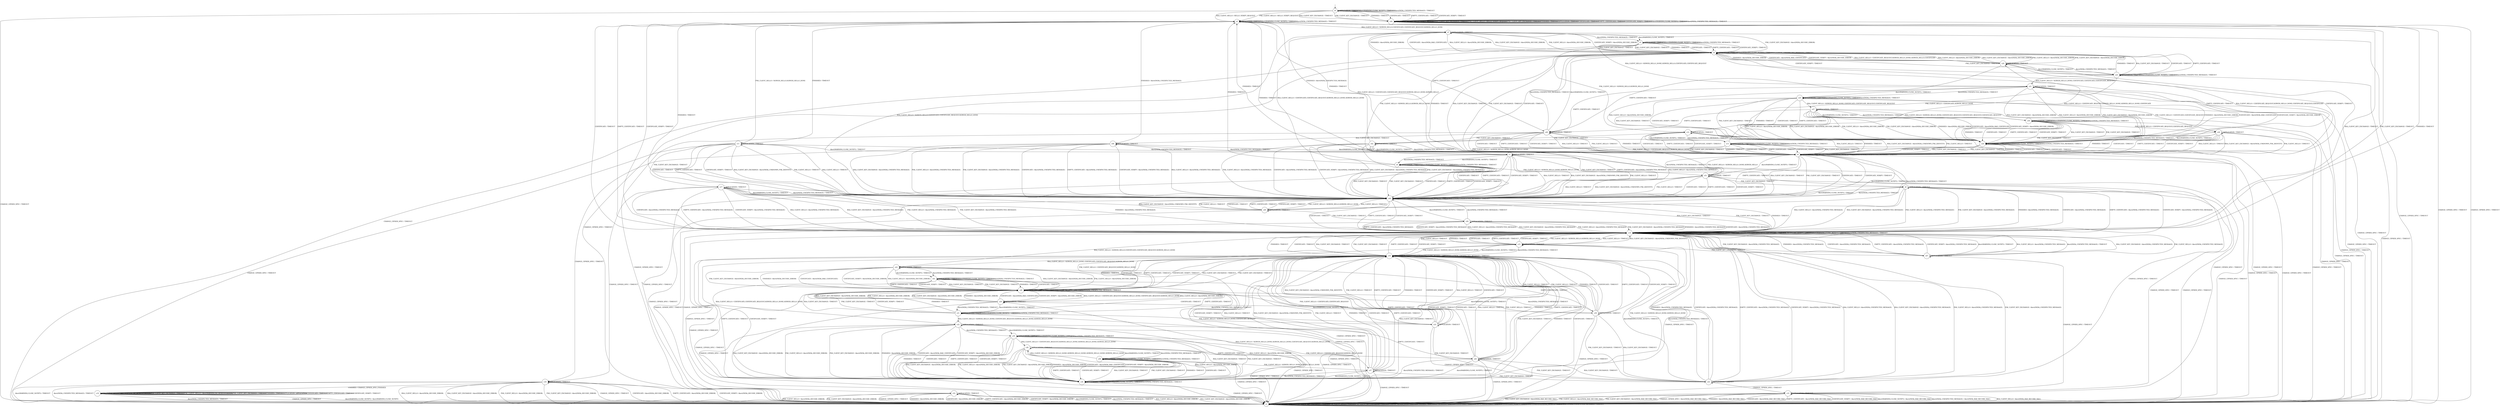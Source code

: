 digraph g {
__start0 [label="" shape="none"];

	s0 [shape="circle" label="s0"];
	s1 [shape="circle" label="s1"];
	s2 [shape="circle" label="s2"];
	s3 [shape="circle" label="s3"];
	s4 [shape="circle" label="s4"];
	s5 [shape="circle" label="s5"];
	s6 [shape="circle" label="s6"];
	s7 [shape="circle" label="s7"];
	s8 [shape="circle" label="s8"];
	s9 [shape="circle" label="s9"];
	s10 [shape="circle" label="s10"];
	s11 [shape="circle" label="s11"];
	s12 [shape="circle" label="s12"];
	s13 [shape="circle" label="s13"];
	s14 [shape="circle" label="s14"];
	s15 [shape="circle" label="s15"];
	s16 [shape="circle" label="s16"];
	s17 [shape="circle" label="s17"];
	s18 [shape="circle" label="s18"];
	s19 [shape="circle" label="s19"];
	s20 [shape="circle" label="s20"];
	s21 [shape="circle" label="s21"];
	s22 [shape="circle" label="s22"];
	s23 [shape="circle" label="s23"];
	s24 [shape="circle" label="s24"];
	s25 [shape="circle" label="s25"];
	s26 [shape="circle" label="s26"];
	s27 [shape="circle" label="s27"];
	s28 [shape="circle" label="s28"];
	s29 [shape="circle" label="s29"];
	s30 [shape="circle" label="s30"];
	s31 [shape="circle" label="s31"];
	s32 [shape="circle" label="s32"];
	s33 [shape="circle" label="s33"];
	s34 [shape="circle" label="s34"];
	s35 [shape="circle" label="s35"];
	s36 [shape="circle" label="s36"];
	s37 [shape="circle" label="s37"];
	s38 [shape="circle" label="s38"];
	s39 [shape="circle" label="s39"];
	s40 [shape="circle" label="s40"];
	s41 [shape="circle" label="s41"];
	s42 [shape="circle" label="s42"];
	s43 [shape="circle" label="s43"];
	s44 [shape="circle" label="s44"];
	s45 [shape="circle" label="s45"];
	s46 [shape="circle" label="s46"];
	s47 [shape="circle" label="s47"];
	s48 [shape="circle" label="s48"];
	s49 [shape="circle" label="s49"];
	s50 [shape="circle" label="s50"];
	s51 [shape="circle" label="s51"];
	s52 [shape="circle" label="s52"];
	s0 -> s2 [label="RSA_CLIENT_HELLO / HELLO_VERIFY_REQUEST"];
	s0 -> s44 [label="RSA_CLIENT_KEY_EXCHANGE / TIMEOUT"];
	s0 -> s2 [label="PSK_CLIENT_HELLO / HELLO_VERIFY_REQUEST"];
	s0 -> s44 [label="PSK_CLIENT_KEY_EXCHANGE / TIMEOUT"];
	s0 -> s1 [label="CHANGE_CIPHER_SPEC / TIMEOUT"];
	s0 -> s44 [label="FINISHED / TIMEOUT"];
	s0 -> s0 [label="APPLICATION / TIMEOUT"];
	s0 -> s44 [label="CERTIFICATE / TIMEOUT"];
	s0 -> s44 [label="EMPTY_CERTIFICATE / TIMEOUT"];
	s0 -> s44 [label="CERTIFICATE_VERIFY / TIMEOUT"];
	s0 -> s0 [label="Alert(WARNING,CLOSE_NOTIFY) / TIMEOUT"];
	s0 -> s0 [label="Alert(FATAL,UNEXPECTED_MESSAGE) / TIMEOUT"];
	s1 -> s1 [label="RSA_CLIENT_HELLO / TIMEOUT"];
	s1 -> s1 [label="RSA_CLIENT_KEY_EXCHANGE / TIMEOUT"];
	s1 -> s1 [label="PSK_CLIENT_HELLO / TIMEOUT"];
	s1 -> s1 [label="PSK_CLIENT_KEY_EXCHANGE / TIMEOUT"];
	s1 -> s1 [label="CHANGE_CIPHER_SPEC / TIMEOUT"];
	s1 -> s1 [label="FINISHED / TIMEOUT"];
	s1 -> s1 [label="APPLICATION / TIMEOUT"];
	s1 -> s1 [label="CERTIFICATE / TIMEOUT"];
	s1 -> s1 [label="EMPTY_CERTIFICATE / TIMEOUT"];
	s1 -> s1 [label="CERTIFICATE_VERIFY / TIMEOUT"];
	s1 -> s1 [label="Alert(WARNING,CLOSE_NOTIFY) / TIMEOUT"];
	s1 -> s1 [label="Alert(FATAL,UNEXPECTED_MESSAGE) / TIMEOUT"];
	s2 -> s3 [label="RSA_CLIENT_HELLO / SERVER_HELLO,CERTIFICATE,CERTIFICATE_REQUEST,SERVER_HELLO_DONE"];
	s2 -> s14 [label="RSA_CLIENT_KEY_EXCHANGE / TIMEOUT"];
	s2 -> s11 [label="PSK_CLIENT_HELLO / SERVER_HELLO,SERVER_HELLO_DONE"];
	s2 -> s14 [label="PSK_CLIENT_KEY_EXCHANGE / TIMEOUT"];
	s2 -> s1 [label="CHANGE_CIPHER_SPEC / TIMEOUT"];
	s2 -> s14 [label="FINISHED / TIMEOUT"];
	s2 -> s2 [label="APPLICATION / TIMEOUT"];
	s2 -> s14 [label="CERTIFICATE / TIMEOUT"];
	s2 -> s14 [label="EMPTY_CERTIFICATE / TIMEOUT"];
	s2 -> s14 [label="CERTIFICATE_VERIFY / TIMEOUT"];
	s2 -> s2 [label="Alert(WARNING,CLOSE_NOTIFY) / TIMEOUT"];
	s2 -> s2 [label="Alert(FATAL,UNEXPECTED_MESSAGE) / TIMEOUT"];
	s3 -> s4 [label="RSA_CLIENT_HELLO / Alert(FATAL,DECODE_ERROR)"];
	s3 -> s4 [label="RSA_CLIENT_KEY_EXCHANGE / Alert(FATAL,DECODE_ERROR)"];
	s3 -> s4 [label="PSK_CLIENT_HELLO / Alert(FATAL,DECODE_ERROR)"];
	s3 -> s4 [label="PSK_CLIENT_KEY_EXCHANGE / Alert(FATAL,DECODE_ERROR)"];
	s3 -> s1 [label="CHANGE_CIPHER_SPEC / TIMEOUT"];
	s3 -> s4 [label="FINISHED / Alert(FATAL,DECODE_ERROR)"];
	s3 -> s3 [label="APPLICATION / TIMEOUT"];
	s3 -> s4 [label="CERTIFICATE / Alert(FATAL,BAD_CERTIFICATE)"];
	s3 -> s40 [label="EMPTY_CERTIFICATE / TIMEOUT"];
	s3 -> s4 [label="CERTIFICATE_VERIFY / Alert(FATAL,DECODE_ERROR)"];
	s3 -> s5 [label="Alert(WARNING,CLOSE_NOTIFY) / TIMEOUT"];
	s3 -> s5 [label="Alert(FATAL,UNEXPECTED_MESSAGE) / TIMEOUT"];
	s4 -> s20 [label="RSA_CLIENT_HELLO / CERTIFICATE_REQUEST,SERVER_HELLO_DONE,SERVER_HELLO,CERTIFICATE"];
	s4 -> s6 [label="RSA_CLIENT_KEY_EXCHANGE / TIMEOUT"];
	s4 -> s7 [label="PSK_CLIENT_HELLO / SERVER_HELLO,SERVER_HELLO_DONE"];
	s4 -> s6 [label="PSK_CLIENT_KEY_EXCHANGE / TIMEOUT"];
	s4 -> s1 [label="CHANGE_CIPHER_SPEC / TIMEOUT"];
	s4 -> s6 [label="FINISHED / TIMEOUT"];
	s4 -> s4 [label="APPLICATION / TIMEOUT"];
	s4 -> s6 [label="CERTIFICATE / TIMEOUT"];
	s4 -> s6 [label="EMPTY_CERTIFICATE / TIMEOUT"];
	s4 -> s6 [label="CERTIFICATE_VERIFY / TIMEOUT"];
	s4 -> s4 [label="Alert(WARNING,CLOSE_NOTIFY) / TIMEOUT"];
	s4 -> s4 [label="Alert(FATAL,UNEXPECTED_MESSAGE) / TIMEOUT"];
	s5 -> s21 [label="RSA_CLIENT_HELLO / SERVER_HELLO_DONE,SERVER_HELLO,CERTIFICATE,CERTIFICATE_REQUEST"];
	s5 -> s4 [label="RSA_CLIENT_KEY_EXCHANGE / TIMEOUT"];
	s5 -> s12 [label="PSK_CLIENT_HELLO / SERVER_HELLO,SERVER_HELLO_DONE"];
	s5 -> s4 [label="PSK_CLIENT_KEY_EXCHANGE / TIMEOUT"];
	s5 -> s1 [label="CHANGE_CIPHER_SPEC / TIMEOUT"];
	s5 -> s4 [label="FINISHED / TIMEOUT"];
	s5 -> s5 [label="APPLICATION / TIMEOUT"];
	s5 -> s4 [label="CERTIFICATE / TIMEOUT"];
	s5 -> s4 [label="EMPTY_CERTIFICATE / TIMEOUT"];
	s5 -> s4 [label="CERTIFICATE_VERIFY / TIMEOUT"];
	s5 -> s5 [label="Alert(WARNING,CLOSE_NOTIFY) / TIMEOUT"];
	s5 -> s5 [label="Alert(FATAL,UNEXPECTED_MESSAGE) / TIMEOUT"];
	s6 -> s3 [label="RSA_CLIENT_HELLO / CERTIFICATE,CERTIFICATE_REQUEST,SERVER_HELLO_DONE,SERVER_HELLO"];
	s6 -> s48 [label="RSA_CLIENT_KEY_EXCHANGE / TIMEOUT"];
	s6 -> s51 [label="PSK_CLIENT_HELLO / SERVER_HELLO_DONE,SERVER_HELLO"];
	s6 -> s48 [label="PSK_CLIENT_KEY_EXCHANGE / TIMEOUT"];
	s6 -> s1 [label="CHANGE_CIPHER_SPEC / TIMEOUT"];
	s6 -> s2 [label="FINISHED / TIMEOUT"];
	s6 -> s6 [label="APPLICATION / TIMEOUT"];
	s6 -> s48 [label="CERTIFICATE / TIMEOUT"];
	s6 -> s48 [label="EMPTY_CERTIFICATE / TIMEOUT"];
	s6 -> s48 [label="CERTIFICATE_VERIFY / TIMEOUT"];
	s6 -> s6 [label="Alert(WARNING,CLOSE_NOTIFY) / TIMEOUT"];
	s6 -> s6 [label="Alert(FATAL,UNEXPECTED_MESSAGE) / TIMEOUT"];
	s7 -> s48 [label="RSA_CLIENT_HELLO / TIMEOUT"];
	s7 -> s48 [label="RSA_CLIENT_KEY_EXCHANGE / Alert(FATAL,UNKNOWN_PSK_IDENTITY)"];
	s7 -> s48 [label="PSK_CLIENT_HELLO / TIMEOUT"];
	s7 -> s8 [label="PSK_CLIENT_KEY_EXCHANGE / TIMEOUT"];
	s7 -> s1 [label="CHANGE_CIPHER_SPEC / TIMEOUT"];
	s7 -> s2 [label="FINISHED / TIMEOUT"];
	s7 -> s7 [label="APPLICATION / TIMEOUT"];
	s7 -> s48 [label="CERTIFICATE / TIMEOUT"];
	s7 -> s48 [label="EMPTY_CERTIFICATE / TIMEOUT"];
	s7 -> s48 [label="CERTIFICATE_VERIFY / TIMEOUT"];
	s7 -> s9 [label="Alert(WARNING,CLOSE_NOTIFY) / TIMEOUT"];
	s7 -> s9 [label="Alert(FATAL,UNEXPECTED_MESSAGE) / TIMEOUT"];
	s8 -> s14 [label="RSA_CLIENT_HELLO / Alert(FATAL,UNEXPECTED_MESSAGE)"];
	s8 -> s14 [label="RSA_CLIENT_KEY_EXCHANGE / Alert(FATAL,UNEXPECTED_MESSAGE)"];
	s8 -> s14 [label="PSK_CLIENT_HELLO / Alert(FATAL,UNEXPECTED_MESSAGE)"];
	s8 -> s14 [label="PSK_CLIENT_KEY_EXCHANGE / Alert(FATAL,UNEXPECTED_MESSAGE)"];
	s8 -> s10 [label="CHANGE_CIPHER_SPEC / TIMEOUT"];
	s8 -> s14 [label="FINISHED / Alert(FATAL,UNEXPECTED_MESSAGE)"];
	s8 -> s8 [label="APPLICATION / TIMEOUT"];
	s8 -> s14 [label="CERTIFICATE / Alert(FATAL,UNEXPECTED_MESSAGE)"];
	s8 -> s14 [label="EMPTY_CERTIFICATE / Alert(FATAL,UNEXPECTED_MESSAGE)"];
	s8 -> s14 [label="CERTIFICATE_VERIFY / Alert(FATAL,UNEXPECTED_MESSAGE)"];
	s8 -> s48 [label="Alert(WARNING,CLOSE_NOTIFY) / TIMEOUT"];
	s8 -> s48 [label="Alert(FATAL,UNEXPECTED_MESSAGE) / TIMEOUT"];
	s9 -> s3 [label="RSA_CLIENT_HELLO / CERTIFICATE,CERTIFICATE_REQUEST,SERVER_HELLO_DONE,SERVER_HELLO_DONE"];
	s9 -> s48 [label="RSA_CLIENT_KEY_EXCHANGE / TIMEOUT"];
	s9 -> s51 [label="PSK_CLIENT_HELLO / SERVER_HELLO_DONE,SERVER_HELLO_DONE"];
	s9 -> s48 [label="PSK_CLIENT_KEY_EXCHANGE / TIMEOUT"];
	s9 -> s1 [label="CHANGE_CIPHER_SPEC / TIMEOUT"];
	s9 -> s2 [label="FINISHED / TIMEOUT"];
	s9 -> s9 [label="APPLICATION / TIMEOUT"];
	s9 -> s48 [label="CERTIFICATE / TIMEOUT"];
	s9 -> s48 [label="EMPTY_CERTIFICATE / TIMEOUT"];
	s9 -> s48 [label="CERTIFICATE_VERIFY / TIMEOUT"];
	s9 -> s9 [label="Alert(WARNING,CLOSE_NOTIFY) / TIMEOUT"];
	s9 -> s9 [label="Alert(FATAL,UNEXPECTED_MESSAGE) / TIMEOUT"];
	s10 -> s1 [label="RSA_CLIENT_HELLO / Alert(FATAL,BAD_RECORD_MAC)"];
	s10 -> s1 [label="RSA_CLIENT_KEY_EXCHANGE / Alert(FATAL,BAD_RECORD_MAC)"];
	s10 -> s1 [label="PSK_CLIENT_HELLO / Alert(FATAL,BAD_RECORD_MAC)"];
	s10 -> s1 [label="PSK_CLIENT_KEY_EXCHANGE / Alert(FATAL,BAD_RECORD_MAC)"];
	s10 -> s1 [label="CHANGE_CIPHER_SPEC / Alert(FATAL,BAD_RECORD_MAC)"];
	s10 -> s1 [label="FINISHED / Alert(FATAL,BAD_RECORD_MAC)"];
	s10 -> s10 [label="APPLICATION / TIMEOUT"];
	s10 -> s1 [label="CERTIFICATE / Alert(FATAL,BAD_RECORD_MAC)"];
	s10 -> s1 [label="EMPTY_CERTIFICATE / Alert(FATAL,BAD_RECORD_MAC)"];
	s10 -> s1 [label="CERTIFICATE_VERIFY / Alert(FATAL,BAD_RECORD_MAC)"];
	s10 -> s1 [label="Alert(WARNING,CLOSE_NOTIFY) / Alert(FATAL,BAD_RECORD_MAC)"];
	s10 -> s1 [label="Alert(FATAL,UNEXPECTED_MESSAGE) / Alert(FATAL,BAD_RECORD_MAC)"];
	s11 -> s48 [label="RSA_CLIENT_HELLO / TIMEOUT"];
	s11 -> s48 [label="RSA_CLIENT_KEY_EXCHANGE / Alert(FATAL,UNKNOWN_PSK_IDENTITY)"];
	s11 -> s48 [label="PSK_CLIENT_HELLO / TIMEOUT"];
	s11 -> s17 [label="PSK_CLIENT_KEY_EXCHANGE / TIMEOUT"];
	s11 -> s1 [label="CHANGE_CIPHER_SPEC / TIMEOUT"];
	s11 -> s2 [label="FINISHED / TIMEOUT"];
	s11 -> s11 [label="APPLICATION / TIMEOUT"];
	s11 -> s48 [label="CERTIFICATE / TIMEOUT"];
	s11 -> s48 [label="EMPTY_CERTIFICATE / TIMEOUT"];
	s11 -> s48 [label="CERTIFICATE_VERIFY / TIMEOUT"];
	s11 -> s6 [label="Alert(WARNING,CLOSE_NOTIFY) / TIMEOUT"];
	s11 -> s6 [label="Alert(FATAL,UNEXPECTED_MESSAGE) / TIMEOUT"];
	s12 -> s6 [label="RSA_CLIENT_HELLO / TIMEOUT"];
	s12 -> s6 [label="RSA_CLIENT_KEY_EXCHANGE / Alert(FATAL,UNKNOWN_PSK_IDENTITY)"];
	s12 -> s6 [label="PSK_CLIENT_HELLO / TIMEOUT"];
	s12 -> s42 [label="PSK_CLIENT_KEY_EXCHANGE / TIMEOUT"];
	s12 -> s1 [label="CHANGE_CIPHER_SPEC / TIMEOUT"];
	s12 -> s6 [label="FINISHED / TIMEOUT"];
	s12 -> s12 [label="APPLICATION / TIMEOUT"];
	s12 -> s6 [label="CERTIFICATE / TIMEOUT"];
	s12 -> s6 [label="EMPTY_CERTIFICATE / TIMEOUT"];
	s12 -> s6 [label="CERTIFICATE_VERIFY / TIMEOUT"];
	s12 -> s13 [label="Alert(WARNING,CLOSE_NOTIFY) / TIMEOUT"];
	s12 -> s13 [label="Alert(FATAL,UNEXPECTED_MESSAGE) / TIMEOUT"];
	s13 -> s20 [label="RSA_CLIENT_HELLO / CERTIFICATE_REQUEST,SERVER_HELLO_DONE,SERVER_HELLO_DONE,CERTIFICATE"];
	s13 -> s6 [label="RSA_CLIENT_KEY_EXCHANGE / TIMEOUT"];
	s13 -> s7 [label="PSK_CLIENT_HELLO / SERVER_HELLO_DONE,SERVER_HELLO_DONE"];
	s13 -> s6 [label="PSK_CLIENT_KEY_EXCHANGE / TIMEOUT"];
	s13 -> s1 [label="CHANGE_CIPHER_SPEC / TIMEOUT"];
	s13 -> s6 [label="FINISHED / TIMEOUT"];
	s13 -> s13 [label="APPLICATION / TIMEOUT"];
	s13 -> s6 [label="CERTIFICATE / TIMEOUT"];
	s13 -> s6 [label="EMPTY_CERTIFICATE / TIMEOUT"];
	s13 -> s6 [label="CERTIFICATE_VERIFY / TIMEOUT"];
	s13 -> s13 [label="Alert(WARNING,CLOSE_NOTIFY) / TIMEOUT"];
	s13 -> s13 [label="Alert(FATAL,UNEXPECTED_MESSAGE) / TIMEOUT"];
	s14 -> s22 [label="RSA_CLIENT_HELLO / SERVER_HELLO,CERTIFICATE,CERTIFICATE_REQUEST,SERVER_HELLO_DONE"];
	s14 -> s14 [label="RSA_CLIENT_KEY_EXCHANGE / TIMEOUT"];
	s14 -> s15 [label="PSK_CLIENT_HELLO / SERVER_HELLO,SERVER_HELLO_DONE"];
	s14 -> s14 [label="PSK_CLIENT_KEY_EXCHANGE / TIMEOUT"];
	s14 -> s1 [label="CHANGE_CIPHER_SPEC / TIMEOUT"];
	s14 -> s14 [label="FINISHED / TIMEOUT"];
	s14 -> s14 [label="APPLICATION / TIMEOUT"];
	s14 -> s14 [label="CERTIFICATE / TIMEOUT"];
	s14 -> s14 [label="EMPTY_CERTIFICATE / TIMEOUT"];
	s14 -> s14 [label="CERTIFICATE_VERIFY / TIMEOUT"];
	s14 -> s14 [label="Alert(WARNING,CLOSE_NOTIFY) / TIMEOUT"];
	s14 -> s14 [label="Alert(FATAL,UNEXPECTED_MESSAGE) / TIMEOUT"];
	s15 -> s14 [label="RSA_CLIENT_HELLO / TIMEOUT"];
	s15 -> s14 [label="RSA_CLIENT_KEY_EXCHANGE / Alert(FATAL,UNKNOWN_PSK_IDENTITY)"];
	s15 -> s14 [label="PSK_CLIENT_HELLO / TIMEOUT"];
	s15 -> s47 [label="PSK_CLIENT_KEY_EXCHANGE / TIMEOUT"];
	s15 -> s1 [label="CHANGE_CIPHER_SPEC / TIMEOUT"];
	s15 -> s14 [label="FINISHED / TIMEOUT"];
	s15 -> s15 [label="APPLICATION / TIMEOUT"];
	s15 -> s14 [label="CERTIFICATE / TIMEOUT"];
	s15 -> s14 [label="EMPTY_CERTIFICATE / TIMEOUT"];
	s15 -> s14 [label="CERTIFICATE_VERIFY / TIMEOUT"];
	s15 -> s16 [label="Alert(WARNING,CLOSE_NOTIFY) / TIMEOUT"];
	s15 -> s16 [label="Alert(FATAL,UNEXPECTED_MESSAGE) / TIMEOUT"];
	s16 -> s22 [label="RSA_CLIENT_HELLO / SERVER_HELLO_DONE,CERTIFICATE,CERTIFICATE_REQUEST,SERVER_HELLO_DONE"];
	s16 -> s14 [label="RSA_CLIENT_KEY_EXCHANGE / TIMEOUT"];
	s16 -> s15 [label="PSK_CLIENT_HELLO / SERVER_HELLO_DONE,SERVER_HELLO_DONE"];
	s16 -> s14 [label="PSK_CLIENT_KEY_EXCHANGE / TIMEOUT"];
	s16 -> s1 [label="CHANGE_CIPHER_SPEC / TIMEOUT"];
	s16 -> s14 [label="FINISHED / TIMEOUT"];
	s16 -> s16 [label="APPLICATION / TIMEOUT"];
	s16 -> s14 [label="CERTIFICATE / TIMEOUT"];
	s16 -> s14 [label="EMPTY_CERTIFICATE / TIMEOUT"];
	s16 -> s14 [label="CERTIFICATE_VERIFY / TIMEOUT"];
	s16 -> s16 [label="Alert(WARNING,CLOSE_NOTIFY) / TIMEOUT"];
	s16 -> s16 [label="Alert(FATAL,UNEXPECTED_MESSAGE) / TIMEOUT"];
	s17 -> s14 [label="RSA_CLIENT_HELLO / Alert(FATAL,UNEXPECTED_MESSAGE)"];
	s17 -> s14 [label="RSA_CLIENT_KEY_EXCHANGE / Alert(FATAL,UNEXPECTED_MESSAGE)"];
	s17 -> s14 [label="PSK_CLIENT_HELLO / Alert(FATAL,UNEXPECTED_MESSAGE)"];
	s17 -> s14 [label="PSK_CLIENT_KEY_EXCHANGE / Alert(FATAL,UNEXPECTED_MESSAGE)"];
	s17 -> s18 [label="CHANGE_CIPHER_SPEC / TIMEOUT"];
	s17 -> s14 [label="FINISHED / Alert(FATAL,UNEXPECTED_MESSAGE)"];
	s17 -> s17 [label="APPLICATION / TIMEOUT"];
	s17 -> s14 [label="CERTIFICATE / Alert(FATAL,UNEXPECTED_MESSAGE)"];
	s17 -> s14 [label="EMPTY_CERTIFICATE / Alert(FATAL,UNEXPECTED_MESSAGE)"];
	s17 -> s14 [label="CERTIFICATE_VERIFY / Alert(FATAL,UNEXPECTED_MESSAGE)"];
	s17 -> s48 [label="Alert(WARNING,CLOSE_NOTIFY) / TIMEOUT"];
	s17 -> s48 [label="Alert(FATAL,UNEXPECTED_MESSAGE) / TIMEOUT"];
	s18 -> s1 [label="RSA_CLIENT_HELLO / Alert(FATAL,DECODE_ERROR)"];
	s18 -> s1 [label="RSA_CLIENT_KEY_EXCHANGE / Alert(FATAL,DECODE_ERROR)"];
	s18 -> s1 [label="PSK_CLIENT_HELLO / Alert(FATAL,DECODE_ERROR)"];
	s18 -> s1 [label="PSK_CLIENT_KEY_EXCHANGE / Alert(FATAL,DECODE_ERROR)"];
	s18 -> s1 [label="CHANGE_CIPHER_SPEC / TIMEOUT"];
	s18 -> s19 [label="FINISHED / CHANGE_CIPHER_SPEC,FINISHED"];
	s18 -> s18 [label="APPLICATION / TIMEOUT"];
	s18 -> s1 [label="CERTIFICATE / Alert(FATAL,DECODE_ERROR)"];
	s18 -> s1 [label="EMPTY_CERTIFICATE / Alert(FATAL,DECODE_ERROR)"];
	s18 -> s1 [label="CERTIFICATE_VERIFY / Alert(FATAL,DECODE_ERROR)"];
	s18 -> s1 [label="Alert(WARNING,CLOSE_NOTIFY) / TIMEOUT"];
	s18 -> s1 [label="Alert(FATAL,UNEXPECTED_MESSAGE) / TIMEOUT"];
	s19 -> s19 [label="RSA_CLIENT_HELLO / Alert(WARNING,NO_RENEGOTIATION)"];
	s19 -> s19 [label="RSA_CLIENT_KEY_EXCHANGE / TIMEOUT"];
	s19 -> s19 [label="PSK_CLIENT_HELLO / Alert(WARNING,NO_RENEGOTIATION)"];
	s19 -> s19 [label="PSK_CLIENT_KEY_EXCHANGE / TIMEOUT"];
	s19 -> s1 [label="CHANGE_CIPHER_SPEC / TIMEOUT"];
	s19 -> s19 [label="FINISHED / TIMEOUT"];
	s19 -> s19 [label="APPLICATION / APPLICATION"];
	s19 -> s19 [label="CERTIFICATE / TIMEOUT"];
	s19 -> s19 [label="EMPTY_CERTIFICATE / TIMEOUT"];
	s19 -> s19 [label="CERTIFICATE_VERIFY / TIMEOUT"];
	s19 -> s1 [label="Alert(WARNING,CLOSE_NOTIFY) / Alert(WARNING,CLOSE_NOTIFY)"];
	s19 -> s1 [label="Alert(FATAL,UNEXPECTED_MESSAGE) / TIMEOUT"];
	s20 -> s4 [label="RSA_CLIENT_HELLO / Alert(FATAL,DECODE_ERROR)"];
	s20 -> s4 [label="RSA_CLIENT_KEY_EXCHANGE / Alert(FATAL,DECODE_ERROR)"];
	s20 -> s4 [label="PSK_CLIENT_HELLO / Alert(FATAL,DECODE_ERROR)"];
	s20 -> s4 [label="PSK_CLIENT_KEY_EXCHANGE / Alert(FATAL,DECODE_ERROR)"];
	s20 -> s1 [label="CHANGE_CIPHER_SPEC / TIMEOUT"];
	s20 -> s4 [label="FINISHED / Alert(FATAL,DECODE_ERROR)"];
	s20 -> s20 [label="APPLICATION / TIMEOUT"];
	s20 -> s4 [label="CERTIFICATE / Alert(FATAL,BAD_CERTIFICATE)"];
	s20 -> s40 [label="EMPTY_CERTIFICATE / TIMEOUT"];
	s20 -> s4 [label="CERTIFICATE_VERIFY / Alert(FATAL,DECODE_ERROR)"];
	s20 -> s23 [label="Alert(WARNING,CLOSE_NOTIFY) / TIMEOUT"];
	s20 -> s23 [label="Alert(FATAL,UNEXPECTED_MESSAGE) / TIMEOUT"];
	s21 -> s24 [label="RSA_CLIENT_HELLO / Alert(FATAL,DECODE_ERROR)"];
	s21 -> s24 [label="RSA_CLIENT_KEY_EXCHANGE / Alert(FATAL,DECODE_ERROR)"];
	s21 -> s24 [label="PSK_CLIENT_HELLO / Alert(FATAL,DECODE_ERROR)"];
	s21 -> s24 [label="PSK_CLIENT_KEY_EXCHANGE / Alert(FATAL,DECODE_ERROR)"];
	s21 -> s1 [label="CHANGE_CIPHER_SPEC / TIMEOUT"];
	s21 -> s24 [label="FINISHED / Alert(FATAL,DECODE_ERROR)"];
	s21 -> s21 [label="APPLICATION / TIMEOUT"];
	s21 -> s24 [label="CERTIFICATE / Alert(FATAL,BAD_CERTIFICATE)"];
	s21 -> s40 [label="EMPTY_CERTIFICATE / TIMEOUT"];
	s21 -> s24 [label="CERTIFICATE_VERIFY / Alert(FATAL,DECODE_ERROR)"];
	s21 -> s25 [label="Alert(WARNING,CLOSE_NOTIFY) / TIMEOUT"];
	s21 -> s25 [label="Alert(FATAL,UNEXPECTED_MESSAGE) / TIMEOUT"];
	s22 -> s26 [label="RSA_CLIENT_HELLO / Alert(FATAL,DECODE_ERROR)"];
	s22 -> s26 [label="RSA_CLIENT_KEY_EXCHANGE / Alert(FATAL,DECODE_ERROR)"];
	s22 -> s26 [label="PSK_CLIENT_HELLO / Alert(FATAL,DECODE_ERROR)"];
	s22 -> s26 [label="PSK_CLIENT_KEY_EXCHANGE / Alert(FATAL,DECODE_ERROR)"];
	s22 -> s1 [label="CHANGE_CIPHER_SPEC / TIMEOUT"];
	s22 -> s26 [label="FINISHED / Alert(FATAL,DECODE_ERROR)"];
	s22 -> s22 [label="APPLICATION / TIMEOUT"];
	s22 -> s26 [label="CERTIFICATE / Alert(FATAL,BAD_CERTIFICATE)"];
	s22 -> s39 [label="EMPTY_CERTIFICATE / TIMEOUT"];
	s22 -> s26 [label="CERTIFICATE_VERIFY / Alert(FATAL,DECODE_ERROR)"];
	s22 -> s41 [label="Alert(WARNING,CLOSE_NOTIFY) / TIMEOUT"];
	s22 -> s41 [label="Alert(FATAL,UNEXPECTED_MESSAGE) / TIMEOUT"];
	s23 -> s21 [label="RSA_CLIENT_HELLO / SERVER_HELLO_DONE,CERTIFICATE,CERTIFICATE,CERTIFICATE_REQUEST"];
	s23 -> s4 [label="RSA_CLIENT_KEY_EXCHANGE / TIMEOUT"];
	s23 -> s12 [label="PSK_CLIENT_HELLO / CERTIFICATE,SERVER_HELLO_DONE"];
	s23 -> s4 [label="PSK_CLIENT_KEY_EXCHANGE / TIMEOUT"];
	s23 -> s1 [label="CHANGE_CIPHER_SPEC / TIMEOUT"];
	s23 -> s4 [label="FINISHED / TIMEOUT"];
	s23 -> s23 [label="APPLICATION / TIMEOUT"];
	s23 -> s4 [label="CERTIFICATE / TIMEOUT"];
	s23 -> s4 [label="EMPTY_CERTIFICATE / TIMEOUT"];
	s23 -> s4 [label="CERTIFICATE_VERIFY / TIMEOUT"];
	s23 -> s23 [label="Alert(WARNING,CLOSE_NOTIFY) / TIMEOUT"];
	s23 -> s23 [label="Alert(FATAL,UNEXPECTED_MESSAGE) / TIMEOUT"];
	s24 -> s20 [label="RSA_CLIENT_HELLO / CERTIFICATE_REQUEST,SERVER_HELLO_DONE,CERTIFICATE_REQUEST,CERTIFICATE"];
	s24 -> s6 [label="RSA_CLIENT_KEY_EXCHANGE / TIMEOUT"];
	s24 -> s7 [label="PSK_CLIENT_HELLO / CERTIFICATE_REQUEST,SERVER_HELLO_DONE"];
	s24 -> s6 [label="PSK_CLIENT_KEY_EXCHANGE / TIMEOUT"];
	s24 -> s1 [label="CHANGE_CIPHER_SPEC / TIMEOUT"];
	s24 -> s6 [label="FINISHED / TIMEOUT"];
	s24 -> s24 [label="APPLICATION / TIMEOUT"];
	s24 -> s6 [label="CERTIFICATE / TIMEOUT"];
	s24 -> s6 [label="EMPTY_CERTIFICATE / TIMEOUT"];
	s24 -> s6 [label="CERTIFICATE_VERIFY / TIMEOUT"];
	s24 -> s24 [label="Alert(WARNING,CLOSE_NOTIFY) / TIMEOUT"];
	s24 -> s24 [label="Alert(FATAL,UNEXPECTED_MESSAGE) / TIMEOUT"];
	s25 -> s27 [label="RSA_CLIENT_HELLO / SERVER_HELLO_DONE,CERTIFICATE,CERTIFICATE_REQUEST,CERTIFICATE_REQUEST"];
	s25 -> s24 [label="RSA_CLIENT_KEY_EXCHANGE / TIMEOUT"];
	s25 -> s28 [label="PSK_CLIENT_HELLO / CERTIFICATE,CERTIFICATE_REQUEST"];
	s25 -> s24 [label="PSK_CLIENT_KEY_EXCHANGE / TIMEOUT"];
	s25 -> s1 [label="CHANGE_CIPHER_SPEC / TIMEOUT"];
	s25 -> s24 [label="FINISHED / TIMEOUT"];
	s25 -> s25 [label="APPLICATION / TIMEOUT"];
	s25 -> s24 [label="CERTIFICATE / TIMEOUT"];
	s25 -> s24 [label="EMPTY_CERTIFICATE / TIMEOUT"];
	s25 -> s24 [label="CERTIFICATE_VERIFY / TIMEOUT"];
	s25 -> s25 [label="Alert(WARNING,CLOSE_NOTIFY) / TIMEOUT"];
	s25 -> s25 [label="Alert(FATAL,UNEXPECTED_MESSAGE) / TIMEOUT"];
	s26 -> s29 [label="RSA_CLIENT_HELLO / CERTIFICATE_REQUEST,SERVER_HELLO_DONE,CERTIFICATE_REQUEST,SERVER_HELLO_DONE"];
	s26 -> s16 [label="RSA_CLIENT_KEY_EXCHANGE / TIMEOUT"];
	s26 -> s15 [label="PSK_CLIENT_HELLO / CERTIFICATE_REQUEST,SERVER_HELLO_DONE"];
	s26 -> s16 [label="PSK_CLIENT_KEY_EXCHANGE / TIMEOUT"];
	s26 -> s1 [label="CHANGE_CIPHER_SPEC / TIMEOUT"];
	s26 -> s16 [label="FINISHED / TIMEOUT"];
	s26 -> s26 [label="APPLICATION / TIMEOUT"];
	s26 -> s16 [label="CERTIFICATE / TIMEOUT"];
	s26 -> s16 [label="EMPTY_CERTIFICATE / TIMEOUT"];
	s26 -> s16 [label="CERTIFICATE_VERIFY / TIMEOUT"];
	s26 -> s26 [label="Alert(WARNING,CLOSE_NOTIFY) / TIMEOUT"];
	s26 -> s26 [label="Alert(FATAL,UNEXPECTED_MESSAGE) / TIMEOUT"];
	s27 -> s24 [label="RSA_CLIENT_HELLO / Alert(FATAL,DECODE_ERROR)"];
	s27 -> s24 [label="RSA_CLIENT_KEY_EXCHANGE / Alert(FATAL,DECODE_ERROR)"];
	s27 -> s24 [label="PSK_CLIENT_HELLO / Alert(FATAL,DECODE_ERROR)"];
	s27 -> s24 [label="PSK_CLIENT_KEY_EXCHANGE / Alert(FATAL,DECODE_ERROR)"];
	s27 -> s1 [label="CHANGE_CIPHER_SPEC / TIMEOUT"];
	s27 -> s24 [label="FINISHED / Alert(FATAL,DECODE_ERROR)"];
	s27 -> s27 [label="APPLICATION / TIMEOUT"];
	s27 -> s24 [label="CERTIFICATE / Alert(FATAL,BAD_CERTIFICATE)"];
	s27 -> s40 [label="EMPTY_CERTIFICATE / TIMEOUT"];
	s27 -> s24 [label="CERTIFICATE_VERIFY / Alert(FATAL,DECODE_ERROR)"];
	s27 -> s30 [label="Alert(WARNING,CLOSE_NOTIFY) / TIMEOUT"];
	s27 -> s30 [label="Alert(FATAL,UNEXPECTED_MESSAGE) / TIMEOUT"];
	s28 -> s6 [label="RSA_CLIENT_HELLO / TIMEOUT"];
	s28 -> s6 [label="RSA_CLIENT_KEY_EXCHANGE / Alert(FATAL,UNKNOWN_PSK_IDENTITY)"];
	s28 -> s6 [label="PSK_CLIENT_HELLO / TIMEOUT"];
	s28 -> s42 [label="PSK_CLIENT_KEY_EXCHANGE / TIMEOUT"];
	s28 -> s1 [label="CHANGE_CIPHER_SPEC / TIMEOUT"];
	s28 -> s6 [label="FINISHED / TIMEOUT"];
	s28 -> s28 [label="APPLICATION / TIMEOUT"];
	s28 -> s6 [label="CERTIFICATE / TIMEOUT"];
	s28 -> s6 [label="EMPTY_CERTIFICATE / TIMEOUT"];
	s28 -> s6 [label="CERTIFICATE_VERIFY / TIMEOUT"];
	s28 -> s24 [label="Alert(WARNING,CLOSE_NOTIFY) / TIMEOUT"];
	s28 -> s24 [label="Alert(FATAL,UNEXPECTED_MESSAGE) / TIMEOUT"];
	s29 -> s26 [label="RSA_CLIENT_HELLO / Alert(FATAL,DECODE_ERROR)"];
	s29 -> s26 [label="RSA_CLIENT_KEY_EXCHANGE / Alert(FATAL,DECODE_ERROR)"];
	s29 -> s26 [label="PSK_CLIENT_HELLO / Alert(FATAL,DECODE_ERROR)"];
	s29 -> s26 [label="PSK_CLIENT_KEY_EXCHANGE / Alert(FATAL,DECODE_ERROR)"];
	s29 -> s1 [label="CHANGE_CIPHER_SPEC / TIMEOUT"];
	s29 -> s26 [label="FINISHED / Alert(FATAL,DECODE_ERROR)"];
	s29 -> s29 [label="APPLICATION / TIMEOUT"];
	s29 -> s26 [label="CERTIFICATE / Alert(FATAL,BAD_CERTIFICATE)"];
	s29 -> s39 [label="EMPTY_CERTIFICATE / TIMEOUT"];
	s29 -> s26 [label="CERTIFICATE_VERIFY / Alert(FATAL,DECODE_ERROR)"];
	s29 -> s31 [label="Alert(WARNING,CLOSE_NOTIFY) / TIMEOUT"];
	s29 -> s31 [label="Alert(FATAL,UNEXPECTED_MESSAGE) / TIMEOUT"];
	s30 -> s27 [label="RSA_CLIENT_HELLO / SERVER_HELLO_DONE,CERTIFICATE_REQUEST,CERTIFICATE_REQUEST,CERTIFICATE_REQUEST"];
	s30 -> s24 [label="RSA_CLIENT_KEY_EXCHANGE / TIMEOUT"];
	s30 -> s28 [label="PSK_CLIENT_HELLO / CERTIFICATE_REQUEST,CERTIFICATE_REQUEST"];
	s30 -> s24 [label="PSK_CLIENT_KEY_EXCHANGE / TIMEOUT"];
	s30 -> s1 [label="CHANGE_CIPHER_SPEC / TIMEOUT"];
	s30 -> s24 [label="FINISHED / TIMEOUT"];
	s30 -> s30 [label="APPLICATION / TIMEOUT"];
	s30 -> s24 [label="CERTIFICATE / TIMEOUT"];
	s30 -> s24 [label="EMPTY_CERTIFICATE / TIMEOUT"];
	s30 -> s24 [label="CERTIFICATE_VERIFY / TIMEOUT"];
	s30 -> s30 [label="Alert(WARNING,CLOSE_NOTIFY) / TIMEOUT"];
	s30 -> s30 [label="Alert(FATAL,UNEXPECTED_MESSAGE) / TIMEOUT"];
	s31 -> s32 [label="RSA_CLIENT_HELLO / SERVER_HELLO_DONE,CERTIFICATE_REQUEST,SERVER_HELLO_DONE,SERVER_HELLO_DONE"];
	s31 -> s26 [label="RSA_CLIENT_KEY_EXCHANGE / TIMEOUT"];
	s31 -> s33 [label="PSK_CLIENT_HELLO / SERVER_HELLO_DONE,CERTIFICATE_REQUEST"];
	s31 -> s26 [label="PSK_CLIENT_KEY_EXCHANGE / TIMEOUT"];
	s31 -> s1 [label="CHANGE_CIPHER_SPEC / TIMEOUT"];
	s31 -> s26 [label="FINISHED / TIMEOUT"];
	s31 -> s31 [label="APPLICATION / TIMEOUT"];
	s31 -> s26 [label="CERTIFICATE / TIMEOUT"];
	s31 -> s26 [label="EMPTY_CERTIFICATE / TIMEOUT"];
	s31 -> s26 [label="CERTIFICATE_VERIFY / TIMEOUT"];
	s31 -> s31 [label="Alert(WARNING,CLOSE_NOTIFY) / TIMEOUT"];
	s31 -> s31 [label="Alert(FATAL,UNEXPECTED_MESSAGE) / TIMEOUT"];
	s32 -> s34 [label="RSA_CLIENT_HELLO / Alert(FATAL,DECODE_ERROR)"];
	s32 -> s34 [label="RSA_CLIENT_KEY_EXCHANGE / Alert(FATAL,DECODE_ERROR)"];
	s32 -> s34 [label="PSK_CLIENT_HELLO / Alert(FATAL,DECODE_ERROR)"];
	s32 -> s34 [label="PSK_CLIENT_KEY_EXCHANGE / Alert(FATAL,DECODE_ERROR)"];
	s32 -> s1 [label="CHANGE_CIPHER_SPEC / TIMEOUT"];
	s32 -> s34 [label="FINISHED / Alert(FATAL,DECODE_ERROR)"];
	s32 -> s32 [label="APPLICATION / TIMEOUT"];
	s32 -> s34 [label="CERTIFICATE / Alert(FATAL,BAD_CERTIFICATE)"];
	s32 -> s45 [label="EMPTY_CERTIFICATE / TIMEOUT"];
	s32 -> s34 [label="CERTIFICATE_VERIFY / Alert(FATAL,DECODE_ERROR)"];
	s32 -> s35 [label="Alert(WARNING,CLOSE_NOTIFY) / TIMEOUT"];
	s32 -> s35 [label="Alert(FATAL,UNEXPECTED_MESSAGE) / TIMEOUT"];
	s33 -> s16 [label="RSA_CLIENT_HELLO / TIMEOUT"];
	s33 -> s16 [label="RSA_CLIENT_KEY_EXCHANGE / Alert(FATAL,UNKNOWN_PSK_IDENTITY)"];
	s33 -> s16 [label="PSK_CLIENT_HELLO / TIMEOUT"];
	s33 -> s43 [label="PSK_CLIENT_KEY_EXCHANGE / TIMEOUT"];
	s33 -> s1 [label="CHANGE_CIPHER_SPEC / TIMEOUT"];
	s33 -> s16 [label="FINISHED / TIMEOUT"];
	s33 -> s33 [label="APPLICATION / TIMEOUT"];
	s33 -> s16 [label="CERTIFICATE / TIMEOUT"];
	s33 -> s16 [label="EMPTY_CERTIFICATE / TIMEOUT"];
	s33 -> s16 [label="CERTIFICATE_VERIFY / TIMEOUT"];
	s33 -> s26 [label="Alert(WARNING,CLOSE_NOTIFY) / TIMEOUT"];
	s33 -> s26 [label="Alert(FATAL,UNEXPECTED_MESSAGE) / TIMEOUT"];
	s34 -> s29 [label="RSA_CLIENT_HELLO / SERVER_HELLO_DONE,SERVER_HELLO_DONE,CERTIFICATE_REQUEST,SERVER_HELLO_DONE"];
	s34 -> s16 [label="RSA_CLIENT_KEY_EXCHANGE / TIMEOUT"];
	s34 -> s15 [label="PSK_CLIENT_HELLO / SERVER_HELLO_DONE,SERVER_HELLO_DONE"];
	s34 -> s16 [label="PSK_CLIENT_KEY_EXCHANGE / TIMEOUT"];
	s34 -> s1 [label="CHANGE_CIPHER_SPEC / TIMEOUT"];
	s34 -> s16 [label="FINISHED / TIMEOUT"];
	s34 -> s34 [label="APPLICATION / TIMEOUT"];
	s34 -> s16 [label="CERTIFICATE / TIMEOUT"];
	s34 -> s16 [label="EMPTY_CERTIFICATE / TIMEOUT"];
	s34 -> s16 [label="CERTIFICATE_VERIFY / TIMEOUT"];
	s34 -> s34 [label="Alert(WARNING,CLOSE_NOTIFY) / TIMEOUT"];
	s34 -> s34 [label="Alert(FATAL,UNEXPECTED_MESSAGE) / TIMEOUT"];
	s35 -> s36 [label="RSA_CLIENT_HELLO / CERTIFICATE_REQUEST,SERVER_HELLO_DONE,SERVER_HELLO_DONE,SERVER_HELLO_DONE"];
	s35 -> s34 [label="RSA_CLIENT_KEY_EXCHANGE / TIMEOUT"];
	s35 -> s37 [label="PSK_CLIENT_HELLO / CERTIFICATE_REQUEST,SERVER_HELLO_DONE"];
	s35 -> s34 [label="PSK_CLIENT_KEY_EXCHANGE / TIMEOUT"];
	s35 -> s1 [label="CHANGE_CIPHER_SPEC / TIMEOUT"];
	s35 -> s34 [label="FINISHED / TIMEOUT"];
	s35 -> s35 [label="APPLICATION / TIMEOUT"];
	s35 -> s34 [label="CERTIFICATE / TIMEOUT"];
	s35 -> s34 [label="EMPTY_CERTIFICATE / TIMEOUT"];
	s35 -> s34 [label="CERTIFICATE_VERIFY / TIMEOUT"];
	s35 -> s35 [label="Alert(WARNING,CLOSE_NOTIFY) / TIMEOUT"];
	s35 -> s35 [label="Alert(FATAL,UNEXPECTED_MESSAGE) / TIMEOUT"];
	s36 -> s34 [label="RSA_CLIENT_HELLO / Alert(FATAL,DECODE_ERROR)"];
	s36 -> s34 [label="RSA_CLIENT_KEY_EXCHANGE / Alert(FATAL,DECODE_ERROR)"];
	s36 -> s34 [label="PSK_CLIENT_HELLO / Alert(FATAL,DECODE_ERROR)"];
	s36 -> s34 [label="PSK_CLIENT_KEY_EXCHANGE / Alert(FATAL,DECODE_ERROR)"];
	s36 -> s1 [label="CHANGE_CIPHER_SPEC / TIMEOUT"];
	s36 -> s34 [label="FINISHED / Alert(FATAL,DECODE_ERROR)"];
	s36 -> s36 [label="APPLICATION / TIMEOUT"];
	s36 -> s34 [label="CERTIFICATE / Alert(FATAL,BAD_CERTIFICATE)"];
	s36 -> s45 [label="EMPTY_CERTIFICATE / TIMEOUT"];
	s36 -> s34 [label="CERTIFICATE_VERIFY / Alert(FATAL,DECODE_ERROR)"];
	s36 -> s38 [label="Alert(WARNING,CLOSE_NOTIFY) / TIMEOUT"];
	s36 -> s38 [label="Alert(FATAL,UNEXPECTED_MESSAGE) / TIMEOUT"];
	s37 -> s16 [label="RSA_CLIENT_HELLO / TIMEOUT"];
	s37 -> s16 [label="RSA_CLIENT_KEY_EXCHANGE / Alert(FATAL,UNKNOWN_PSK_IDENTITY)"];
	s37 -> s16 [label="PSK_CLIENT_HELLO / TIMEOUT"];
	s37 -> s43 [label="PSK_CLIENT_KEY_EXCHANGE / TIMEOUT"];
	s37 -> s1 [label="CHANGE_CIPHER_SPEC / TIMEOUT"];
	s37 -> s16 [label="FINISHED / TIMEOUT"];
	s37 -> s37 [label="APPLICATION / TIMEOUT"];
	s37 -> s16 [label="CERTIFICATE / TIMEOUT"];
	s37 -> s16 [label="EMPTY_CERTIFICATE / TIMEOUT"];
	s37 -> s16 [label="CERTIFICATE_VERIFY / TIMEOUT"];
	s37 -> s34 [label="Alert(WARNING,CLOSE_NOTIFY) / TIMEOUT"];
	s37 -> s34 [label="Alert(FATAL,UNEXPECTED_MESSAGE) / TIMEOUT"];
	s38 -> s36 [label="RSA_CLIENT_HELLO / SERVER_HELLO_DONE,SERVER_HELLO_DONE,SERVER_HELLO_DONE,SERVER_HELLO_DONE"];
	s38 -> s34 [label="RSA_CLIENT_KEY_EXCHANGE / TIMEOUT"];
	s38 -> s37 [label="PSK_CLIENT_HELLO / SERVER_HELLO_DONE,SERVER_HELLO_DONE"];
	s38 -> s34 [label="PSK_CLIENT_KEY_EXCHANGE / TIMEOUT"];
	s38 -> s1 [label="CHANGE_CIPHER_SPEC / TIMEOUT"];
	s38 -> s34 [label="FINISHED / TIMEOUT"];
	s38 -> s38 [label="APPLICATION / TIMEOUT"];
	s38 -> s34 [label="CERTIFICATE / TIMEOUT"];
	s38 -> s34 [label="EMPTY_CERTIFICATE / TIMEOUT"];
	s38 -> s34 [label="CERTIFICATE_VERIFY / TIMEOUT"];
	s38 -> s38 [label="Alert(WARNING,CLOSE_NOTIFY) / TIMEOUT"];
	s38 -> s38 [label="Alert(FATAL,UNEXPECTED_MESSAGE) / TIMEOUT"];
	s39 -> s16 [label="RSA_CLIENT_HELLO / TIMEOUT"];
	s39 -> s43 [label="RSA_CLIENT_KEY_EXCHANGE / TIMEOUT"];
	s39 -> s16 [label="PSK_CLIENT_HELLO / TIMEOUT"];
	s39 -> s43 [label="PSK_CLIENT_KEY_EXCHANGE / TIMEOUT"];
	s39 -> s1 [label="CHANGE_CIPHER_SPEC / TIMEOUT"];
	s39 -> s16 [label="FINISHED / TIMEOUT"];
	s39 -> s39 [label="APPLICATION / TIMEOUT"];
	s39 -> s16 [label="CERTIFICATE / TIMEOUT"];
	s39 -> s16 [label="EMPTY_CERTIFICATE / TIMEOUT"];
	s39 -> s16 [label="CERTIFICATE_VERIFY / TIMEOUT"];
	s39 -> s26 [label="Alert(WARNING,CLOSE_NOTIFY) / TIMEOUT"];
	s39 -> s26 [label="Alert(FATAL,UNEXPECTED_MESSAGE) / TIMEOUT"];
	s40 -> s6 [label="RSA_CLIENT_HELLO / TIMEOUT"];
	s40 -> s46 [label="RSA_CLIENT_KEY_EXCHANGE / TIMEOUT"];
	s40 -> s6 [label="PSK_CLIENT_HELLO / TIMEOUT"];
	s40 -> s42 [label="PSK_CLIENT_KEY_EXCHANGE / TIMEOUT"];
	s40 -> s1 [label="CHANGE_CIPHER_SPEC / TIMEOUT"];
	s40 -> s6 [label="FINISHED / TIMEOUT"];
	s40 -> s40 [label="APPLICATION / TIMEOUT"];
	s40 -> s6 [label="CERTIFICATE / TIMEOUT"];
	s40 -> s6 [label="EMPTY_CERTIFICATE / TIMEOUT"];
	s40 -> s6 [label="CERTIFICATE_VERIFY / TIMEOUT"];
	s40 -> s4 [label="Alert(WARNING,CLOSE_NOTIFY) / TIMEOUT"];
	s40 -> s4 [label="Alert(FATAL,UNEXPECTED_MESSAGE) / TIMEOUT"];
	s41 -> s32 [label="RSA_CLIENT_HELLO / CERTIFICATE,CERTIFICATE_REQUEST,SERVER_HELLO_DONE,SERVER_HELLO_DONE"];
	s41 -> s26 [label="RSA_CLIENT_KEY_EXCHANGE / TIMEOUT"];
	s41 -> s33 [label="PSK_CLIENT_HELLO / CERTIFICATE,CERTIFICATE_REQUEST"];
	s41 -> s26 [label="PSK_CLIENT_KEY_EXCHANGE / TIMEOUT"];
	s41 -> s1 [label="CHANGE_CIPHER_SPEC / TIMEOUT"];
	s41 -> s26 [label="FINISHED / TIMEOUT"];
	s41 -> s41 [label="APPLICATION / TIMEOUT"];
	s41 -> s26 [label="CERTIFICATE / TIMEOUT"];
	s41 -> s26 [label="EMPTY_CERTIFICATE / TIMEOUT"];
	s41 -> s26 [label="CERTIFICATE_VERIFY / TIMEOUT"];
	s41 -> s41 [label="Alert(WARNING,CLOSE_NOTIFY) / TIMEOUT"];
	s41 -> s41 [label="Alert(FATAL,UNEXPECTED_MESSAGE) / TIMEOUT"];
	s42 -> s48 [label="RSA_CLIENT_HELLO / Alert(FATAL,UNEXPECTED_MESSAGE)"];
	s42 -> s48 [label="RSA_CLIENT_KEY_EXCHANGE / Alert(FATAL,UNEXPECTED_MESSAGE)"];
	s42 -> s48 [label="PSK_CLIENT_HELLO / Alert(FATAL,UNEXPECTED_MESSAGE)"];
	s42 -> s48 [label="PSK_CLIENT_KEY_EXCHANGE / Alert(FATAL,UNEXPECTED_MESSAGE)"];
	s42 -> s10 [label="CHANGE_CIPHER_SPEC / TIMEOUT"];
	s42 -> s2 [label="FINISHED / Alert(FATAL,UNEXPECTED_MESSAGE)"];
	s42 -> s42 [label="APPLICATION / TIMEOUT"];
	s42 -> s48 [label="CERTIFICATE / Alert(FATAL,UNEXPECTED_MESSAGE)"];
	s42 -> s48 [label="EMPTY_CERTIFICATE / Alert(FATAL,UNEXPECTED_MESSAGE)"];
	s42 -> s48 [label="CERTIFICATE_VERIFY / Alert(FATAL,UNEXPECTED_MESSAGE)"];
	s42 -> s6 [label="Alert(WARNING,CLOSE_NOTIFY) / TIMEOUT"];
	s42 -> s6 [label="Alert(FATAL,UNEXPECTED_MESSAGE) / TIMEOUT"];
	s43 -> s14 [label="RSA_CLIENT_HELLO / Alert(FATAL,UNEXPECTED_MESSAGE)"];
	s43 -> s14 [label="RSA_CLIENT_KEY_EXCHANGE / Alert(FATAL,UNEXPECTED_MESSAGE)"];
	s43 -> s14 [label="PSK_CLIENT_HELLO / Alert(FATAL,UNEXPECTED_MESSAGE)"];
	s43 -> s14 [label="PSK_CLIENT_KEY_EXCHANGE / Alert(FATAL,UNEXPECTED_MESSAGE)"];
	s43 -> s10 [label="CHANGE_CIPHER_SPEC / TIMEOUT"];
	s43 -> s14 [label="FINISHED / Alert(FATAL,UNEXPECTED_MESSAGE)"];
	s43 -> s43 [label="APPLICATION / TIMEOUT"];
	s43 -> s14 [label="CERTIFICATE / Alert(FATAL,UNEXPECTED_MESSAGE)"];
	s43 -> s14 [label="EMPTY_CERTIFICATE / Alert(FATAL,UNEXPECTED_MESSAGE)"];
	s43 -> s14 [label="CERTIFICATE_VERIFY / Alert(FATAL,UNEXPECTED_MESSAGE)"];
	s43 -> s16 [label="Alert(WARNING,CLOSE_NOTIFY) / TIMEOUT"];
	s43 -> s16 [label="Alert(FATAL,UNEXPECTED_MESSAGE) / TIMEOUT"];
	s44 -> s44 [label="RSA_CLIENT_HELLO / HELLO_VERIFY_REQUEST"];
	s44 -> s44 [label="RSA_CLIENT_KEY_EXCHANGE / TIMEOUT"];
	s44 -> s44 [label="PSK_CLIENT_HELLO / HELLO_VERIFY_REQUEST"];
	s44 -> s44 [label="PSK_CLIENT_KEY_EXCHANGE / TIMEOUT"];
	s44 -> s1 [label="CHANGE_CIPHER_SPEC / TIMEOUT"];
	s44 -> s44 [label="FINISHED / TIMEOUT"];
	s44 -> s44 [label="APPLICATION / TIMEOUT"];
	s44 -> s44 [label="CERTIFICATE / TIMEOUT"];
	s44 -> s44 [label="EMPTY_CERTIFICATE / TIMEOUT"];
	s44 -> s44 [label="CERTIFICATE_VERIFY / TIMEOUT"];
	s44 -> s44 [label="Alert(WARNING,CLOSE_NOTIFY) / TIMEOUT"];
	s44 -> s44 [label="Alert(FATAL,UNEXPECTED_MESSAGE) / TIMEOUT"];
	s45 -> s16 [label="RSA_CLIENT_HELLO / TIMEOUT"];
	s45 -> s43 [label="RSA_CLIENT_KEY_EXCHANGE / TIMEOUT"];
	s45 -> s16 [label="PSK_CLIENT_HELLO / TIMEOUT"];
	s45 -> s43 [label="PSK_CLIENT_KEY_EXCHANGE / TIMEOUT"];
	s45 -> s1 [label="CHANGE_CIPHER_SPEC / TIMEOUT"];
	s45 -> s16 [label="FINISHED / TIMEOUT"];
	s45 -> s45 [label="APPLICATION / TIMEOUT"];
	s45 -> s16 [label="CERTIFICATE / TIMEOUT"];
	s45 -> s16 [label="EMPTY_CERTIFICATE / TIMEOUT"];
	s45 -> s16 [label="CERTIFICATE_VERIFY / TIMEOUT"];
	s45 -> s34 [label="Alert(WARNING,CLOSE_NOTIFY) / TIMEOUT"];
	s45 -> s34 [label="Alert(FATAL,UNEXPECTED_MESSAGE) / TIMEOUT"];
	s46 -> s48 [label="RSA_CLIENT_HELLO / Alert(FATAL,UNEXPECTED_MESSAGE)"];
	s46 -> s48 [label="RSA_CLIENT_KEY_EXCHANGE / Alert(FATAL,UNEXPECTED_MESSAGE)"];
	s46 -> s48 [label="PSK_CLIENT_HELLO / Alert(FATAL,UNEXPECTED_MESSAGE)"];
	s46 -> s48 [label="PSK_CLIENT_KEY_EXCHANGE / Alert(FATAL,UNEXPECTED_MESSAGE)"];
	s46 -> s18 [label="CHANGE_CIPHER_SPEC / TIMEOUT"];
	s46 -> s2 [label="FINISHED / Alert(FATAL,UNEXPECTED_MESSAGE)"];
	s46 -> s46 [label="APPLICATION / TIMEOUT"];
	s46 -> s48 [label="CERTIFICATE / Alert(FATAL,UNEXPECTED_MESSAGE)"];
	s46 -> s48 [label="EMPTY_CERTIFICATE / Alert(FATAL,UNEXPECTED_MESSAGE)"];
	s46 -> s48 [label="CERTIFICATE_VERIFY / Alert(FATAL,UNEXPECTED_MESSAGE)"];
	s46 -> s6 [label="Alert(WARNING,CLOSE_NOTIFY) / TIMEOUT"];
	s46 -> s6 [label="Alert(FATAL,UNEXPECTED_MESSAGE) / TIMEOUT"];
	s47 -> s14 [label="RSA_CLIENT_HELLO / Alert(FATAL,UNEXPECTED_MESSAGE)"];
	s47 -> s14 [label="RSA_CLIENT_KEY_EXCHANGE / Alert(FATAL,UNEXPECTED_MESSAGE)"];
	s47 -> s14 [label="PSK_CLIENT_HELLO / Alert(FATAL,UNEXPECTED_MESSAGE)"];
	s47 -> s14 [label="PSK_CLIENT_KEY_EXCHANGE / Alert(FATAL,UNEXPECTED_MESSAGE)"];
	s47 -> s10 [label="CHANGE_CIPHER_SPEC / TIMEOUT"];
	s47 -> s14 [label="FINISHED / Alert(FATAL,UNEXPECTED_MESSAGE)"];
	s47 -> s47 [label="APPLICATION / TIMEOUT"];
	s47 -> s14 [label="CERTIFICATE / Alert(FATAL,UNEXPECTED_MESSAGE)"];
	s47 -> s14 [label="EMPTY_CERTIFICATE / Alert(FATAL,UNEXPECTED_MESSAGE)"];
	s47 -> s14 [label="CERTIFICATE_VERIFY / Alert(FATAL,UNEXPECTED_MESSAGE)"];
	s47 -> s14 [label="Alert(WARNING,CLOSE_NOTIFY) / TIMEOUT"];
	s47 -> s14 [label="Alert(FATAL,UNEXPECTED_MESSAGE) / TIMEOUT"];
	s48 -> s3 [label="RSA_CLIENT_HELLO / SERVER_HELLO,CERTIFICATE,CERTIFICATE_REQUEST,SERVER_HELLO_DONE"];
	s48 -> s14 [label="RSA_CLIENT_KEY_EXCHANGE / TIMEOUT"];
	s48 -> s49 [label="PSK_CLIENT_HELLO / SERVER_HELLO,SERVER_HELLO_DONE"];
	s48 -> s14 [label="PSK_CLIENT_KEY_EXCHANGE / TIMEOUT"];
	s48 -> s1 [label="CHANGE_CIPHER_SPEC / TIMEOUT"];
	s48 -> s14 [label="FINISHED / TIMEOUT"];
	s48 -> s48 [label="APPLICATION / TIMEOUT"];
	s48 -> s14 [label="CERTIFICATE / TIMEOUT"];
	s48 -> s14 [label="EMPTY_CERTIFICATE / TIMEOUT"];
	s48 -> s14 [label="CERTIFICATE_VERIFY / TIMEOUT"];
	s48 -> s48 [label="Alert(WARNING,CLOSE_NOTIFY) / TIMEOUT"];
	s48 -> s48 [label="Alert(FATAL,UNEXPECTED_MESSAGE) / TIMEOUT"];
	s49 -> s48 [label="RSA_CLIENT_HELLO / TIMEOUT"];
	s49 -> s48 [label="RSA_CLIENT_KEY_EXCHANGE / Alert(FATAL,UNKNOWN_PSK_IDENTITY)"];
	s49 -> s48 [label="PSK_CLIENT_HELLO / TIMEOUT"];
	s49 -> s50 [label="PSK_CLIENT_KEY_EXCHANGE / TIMEOUT"];
	s49 -> s1 [label="CHANGE_CIPHER_SPEC / TIMEOUT"];
	s49 -> s2 [label="FINISHED / TIMEOUT"];
	s49 -> s49 [label="APPLICATION / TIMEOUT"];
	s49 -> s48 [label="CERTIFICATE / TIMEOUT"];
	s49 -> s48 [label="EMPTY_CERTIFICATE / TIMEOUT"];
	s49 -> s48 [label="CERTIFICATE_VERIFY / TIMEOUT"];
	s49 -> s6 [label="Alert(WARNING,CLOSE_NOTIFY) / TIMEOUT"];
	s49 -> s6 [label="Alert(FATAL,UNEXPECTED_MESSAGE) / TIMEOUT"];
	s50 -> s14 [label="RSA_CLIENT_HELLO / Alert(FATAL,UNEXPECTED_MESSAGE)"];
	s50 -> s14 [label="RSA_CLIENT_KEY_EXCHANGE / Alert(FATAL,UNEXPECTED_MESSAGE)"];
	s50 -> s14 [label="PSK_CLIENT_HELLO / Alert(FATAL,UNEXPECTED_MESSAGE)"];
	s50 -> s14 [label="PSK_CLIENT_KEY_EXCHANGE / Alert(FATAL,UNEXPECTED_MESSAGE)"];
	s50 -> s52 [label="CHANGE_CIPHER_SPEC / TIMEOUT"];
	s50 -> s14 [label="FINISHED / Alert(FATAL,UNEXPECTED_MESSAGE)"];
	s50 -> s50 [label="APPLICATION / TIMEOUT"];
	s50 -> s14 [label="CERTIFICATE / Alert(FATAL,UNEXPECTED_MESSAGE)"];
	s50 -> s14 [label="EMPTY_CERTIFICATE / Alert(FATAL,UNEXPECTED_MESSAGE)"];
	s50 -> s14 [label="CERTIFICATE_VERIFY / Alert(FATAL,UNEXPECTED_MESSAGE)"];
	s50 -> s48 [label="Alert(WARNING,CLOSE_NOTIFY) / TIMEOUT"];
	s50 -> s48 [label="Alert(FATAL,UNEXPECTED_MESSAGE) / TIMEOUT"];
	s51 -> s48 [label="RSA_CLIENT_HELLO / TIMEOUT"];
	s51 -> s48 [label="RSA_CLIENT_KEY_EXCHANGE / Alert(FATAL,UNKNOWN_PSK_IDENTITY)"];
	s51 -> s48 [label="PSK_CLIENT_HELLO / TIMEOUT"];
	s51 -> s8 [label="PSK_CLIENT_KEY_EXCHANGE / TIMEOUT"];
	s51 -> s1 [label="CHANGE_CIPHER_SPEC / TIMEOUT"];
	s51 -> s2 [label="FINISHED / TIMEOUT"];
	s51 -> s51 [label="APPLICATION / TIMEOUT"];
	s51 -> s48 [label="CERTIFICATE / TIMEOUT"];
	s51 -> s48 [label="EMPTY_CERTIFICATE / TIMEOUT"];
	s51 -> s48 [label="CERTIFICATE_VERIFY / TIMEOUT"];
	s51 -> s6 [label="Alert(WARNING,CLOSE_NOTIFY) / TIMEOUT"];
	s51 -> s6 [label="Alert(FATAL,UNEXPECTED_MESSAGE) / TIMEOUT"];
	s52 -> s1 [label="RSA_CLIENT_HELLO / Alert(FATAL,DECODE_ERROR)"];
	s52 -> s1 [label="RSA_CLIENT_KEY_EXCHANGE / Alert(FATAL,DECODE_ERROR)"];
	s52 -> s1 [label="PSK_CLIENT_HELLO / Alert(FATAL,DECODE_ERROR)"];
	s52 -> s1 [label="PSK_CLIENT_KEY_EXCHANGE / Alert(FATAL,DECODE_ERROR)"];
	s52 -> s1 [label="CHANGE_CIPHER_SPEC / TIMEOUT"];
	s52 -> s1 [label="FINISHED / Alert(FATAL,DECODE_ERROR)"];
	s52 -> s52 [label="APPLICATION / TIMEOUT"];
	s52 -> s1 [label="CERTIFICATE / Alert(FATAL,DECODE_ERROR)"];
	s52 -> s1 [label="EMPTY_CERTIFICATE / Alert(FATAL,DECODE_ERROR)"];
	s52 -> s1 [label="CERTIFICATE_VERIFY / Alert(FATAL,DECODE_ERROR)"];
	s52 -> s1 [label="Alert(WARNING,CLOSE_NOTIFY) / TIMEOUT"];
	s52 -> s1 [label="Alert(FATAL,UNEXPECTED_MESSAGE) / TIMEOUT"];

__start0 -> s0;
}

